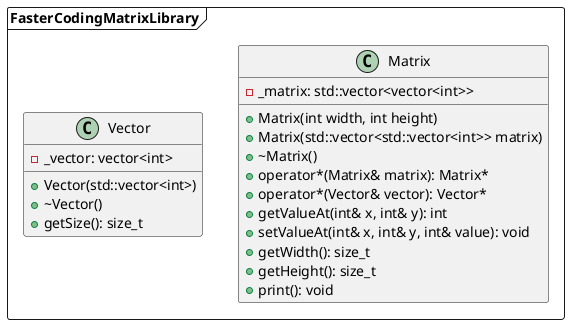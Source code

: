@startuml FasterCodingMatrixLibrary

package FasterCodingMatrixLibrary <<Frame>> {

class Matrix {
    - _matrix: std::vector<vector<int>>

    + Matrix(int width, int height)
    + Matrix(std::vector<std::vector<int>> matrix)
    + ~Matrix()
    + operator*(Matrix& matrix): Matrix*
    + operator*(Vector& vector): Vector*
    + getValueAt(int& x, int& y): int
    + setValueAt(int& x, int& y, int& value): void
    + getWidth(): size_t
    + getHeight(): size_t
    + print(): void
}

class Vector {
    - _vector: vector<int>

    + Vector(std::vector<int>)
    + ~Vector()
    + getSize(): size_t
}

}

@enduml
